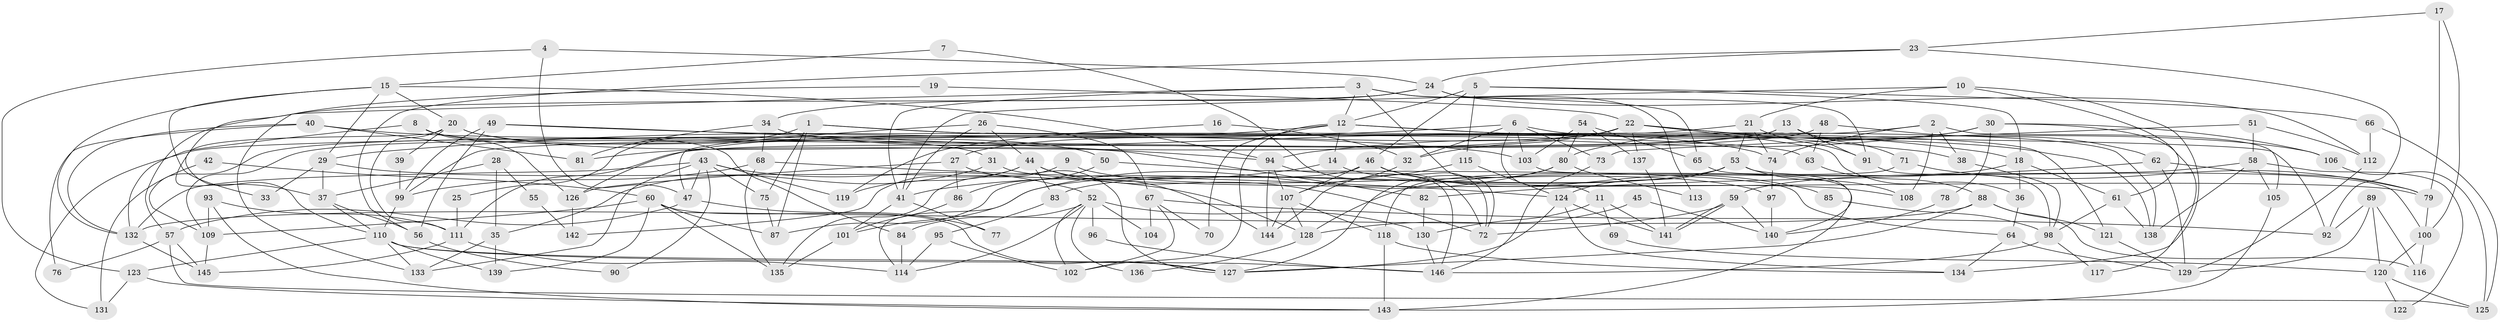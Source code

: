 // coarse degree distribution, {3: 0.136986301369863, 4: 0.2602739726027397, 6: 0.0958904109589041, 5: 0.1917808219178082, 12: 0.0273972602739726, 2: 0.1232876712328767, 7: 0.0684931506849315, 10: 0.0273972602739726, 9: 0.0273972602739726, 11: 0.0136986301369863, 8: 0.0136986301369863, 16: 0.0136986301369863}
// Generated by graph-tools (version 1.1) at 2025/53/03/04/25 21:53:13]
// undirected, 146 vertices, 292 edges
graph export_dot {
graph [start="1"]
  node [color=gray90,style=filled];
  1;
  2;
  3;
  4;
  5;
  6;
  7;
  8;
  9;
  10;
  11;
  12;
  13;
  14;
  15;
  16;
  17;
  18;
  19;
  20;
  21;
  22;
  23;
  24;
  25;
  26;
  27;
  28;
  29;
  30;
  31;
  32;
  33;
  34;
  35;
  36;
  37;
  38;
  39;
  40;
  41;
  42;
  43;
  44;
  45;
  46;
  47;
  48;
  49;
  50;
  51;
  52;
  53;
  54;
  55;
  56;
  57;
  58;
  59;
  60;
  61;
  62;
  63;
  64;
  65;
  66;
  67;
  68;
  69;
  70;
  71;
  72;
  73;
  74;
  75;
  76;
  77;
  78;
  79;
  80;
  81;
  82;
  83;
  84;
  85;
  86;
  87;
  88;
  89;
  90;
  91;
  92;
  93;
  94;
  95;
  96;
  97;
  98;
  99;
  100;
  101;
  102;
  103;
  104;
  105;
  106;
  107;
  108;
  109;
  110;
  111;
  112;
  113;
  114;
  115;
  116;
  117;
  118;
  119;
  120;
  121;
  122;
  123;
  124;
  125;
  126;
  127;
  128;
  129;
  130;
  131;
  132;
  133;
  134;
  135;
  136;
  137;
  138;
  139;
  140;
  141;
  142;
  143;
  144;
  145;
  146;
  1 -- 92;
  1 -- 75;
  1 -- 25;
  1 -- 63;
  1 -- 87;
  2 -- 105;
  2 -- 99;
  2 -- 38;
  2 -- 74;
  2 -- 108;
  3 -- 72;
  3 -- 12;
  3 -- 41;
  3 -- 65;
  3 -- 113;
  3 -- 133;
  4 -- 24;
  4 -- 47;
  4 -- 123;
  5 -- 115;
  5 -- 12;
  5 -- 18;
  5 -- 46;
  5 -- 66;
  6 -- 106;
  6 -- 29;
  6 -- 11;
  6 -- 32;
  6 -- 73;
  6 -- 103;
  7 -- 15;
  7 -- 72;
  8 -- 126;
  8 -- 132;
  8 -- 31;
  8 -- 84;
  9 -- 97;
  9 -- 135;
  10 -- 61;
  10 -- 21;
  10 -- 41;
  10 -- 134;
  11 -- 141;
  11 -- 69;
  11 -- 130;
  12 -- 14;
  12 -- 138;
  12 -- 18;
  12 -- 70;
  12 -- 102;
  12 -- 126;
  13 -- 91;
  13 -- 111;
  13 -- 71;
  13 -- 109;
  14 -- 108;
  14 -- 41;
  15 -- 132;
  15 -- 20;
  15 -- 29;
  15 -- 33;
  15 -- 94;
  16 -- 32;
  16 -- 119;
  17 -- 100;
  17 -- 79;
  17 -- 23;
  18 -- 36;
  18 -- 61;
  18 -- 128;
  19 -- 22;
  19 -- 37;
  20 -- 110;
  20 -- 111;
  20 -- 39;
  20 -- 50;
  20 -- 82;
  21 -- 74;
  21 -- 53;
  21 -- 91;
  21 -- 131;
  22 -- 121;
  22 -- 36;
  22 -- 27;
  22 -- 32;
  22 -- 38;
  22 -- 81;
  22 -- 137;
  23 -- 92;
  23 -- 24;
  23 -- 56;
  24 -- 34;
  24 -- 57;
  24 -- 91;
  24 -- 112;
  25 -- 111;
  26 -- 41;
  26 -- 44;
  26 -- 47;
  26 -- 67;
  27 -- 86;
  27 -- 126;
  27 -- 127;
  28 -- 35;
  28 -- 37;
  28 -- 55;
  29 -- 128;
  29 -- 33;
  29 -- 37;
  30 -- 80;
  30 -- 94;
  30 -- 78;
  30 -- 106;
  30 -- 117;
  31 -- 79;
  31 -- 35;
  32 -- 107;
  34 -- 68;
  34 -- 81;
  34 -- 74;
  35 -- 139;
  35 -- 133;
  36 -- 64;
  37 -- 110;
  37 -- 56;
  38 -- 98;
  39 -- 99;
  40 -- 132;
  40 -- 103;
  40 -- 76;
  40 -- 81;
  41 -- 77;
  41 -- 101;
  42 -- 60;
  42 -- 131;
  43 -- 47;
  43 -- 133;
  43 -- 52;
  43 -- 75;
  43 -- 90;
  43 -- 119;
  43 -- 132;
  44 -- 144;
  44 -- 72;
  44 -- 83;
  44 -- 119;
  44 -- 142;
  45 -- 128;
  45 -- 140;
  46 -- 107;
  46 -- 72;
  46 -- 85;
  46 -- 87;
  47 -- 57;
  47 -- 77;
  48 -- 63;
  48 -- 109;
  48 -- 62;
  49 -- 56;
  49 -- 94;
  49 -- 99;
  49 -- 138;
  50 -- 64;
  50 -- 86;
  51 -- 73;
  51 -- 112;
  51 -- 58;
  52 -- 130;
  52 -- 84;
  52 -- 96;
  52 -- 102;
  52 -- 104;
  52 -- 114;
  52 -- 136;
  53 -- 101;
  53 -- 83;
  53 -- 100;
  53 -- 108;
  53 -- 124;
  54 -- 80;
  54 -- 137;
  54 -- 65;
  54 -- 103;
  55 -- 142;
  56 -- 90;
  57 -- 145;
  57 -- 76;
  57 -- 125;
  58 -- 138;
  58 -- 59;
  58 -- 105;
  58 -- 122;
  59 -- 141;
  59 -- 141;
  59 -- 72;
  59 -- 140;
  60 -- 127;
  60 -- 87;
  60 -- 109;
  60 -- 135;
  60 -- 139;
  61 -- 98;
  61 -- 138;
  62 -- 82;
  62 -- 79;
  62 -- 129;
  63 -- 88;
  64 -- 129;
  64 -- 134;
  65 -- 140;
  66 -- 112;
  66 -- 125;
  67 -- 102;
  67 -- 70;
  67 -- 92;
  67 -- 104;
  68 -- 124;
  68 -- 99;
  68 -- 135;
  69 -- 120;
  71 -- 118;
  71 -- 79;
  73 -- 146;
  74 -- 97;
  75 -- 87;
  78 -- 140;
  79 -- 100;
  80 -- 127;
  80 -- 114;
  80 -- 113;
  82 -- 130;
  83 -- 95;
  84 -- 114;
  85 -- 98;
  86 -- 101;
  88 -- 127;
  88 -- 132;
  88 -- 116;
  88 -- 121;
  89 -- 120;
  89 -- 116;
  89 -- 92;
  89 -- 129;
  91 -- 98;
  93 -- 109;
  93 -- 143;
  93 -- 111;
  94 -- 146;
  94 -- 107;
  94 -- 144;
  95 -- 102;
  95 -- 114;
  96 -- 146;
  97 -- 140;
  98 -- 117;
  98 -- 146;
  99 -- 110;
  100 -- 116;
  100 -- 120;
  101 -- 135;
  103 -- 143;
  105 -- 143;
  106 -- 125;
  107 -- 118;
  107 -- 128;
  107 -- 144;
  109 -- 145;
  110 -- 127;
  110 -- 133;
  110 -- 123;
  110 -- 139;
  110 -- 146;
  111 -- 114;
  111 -- 145;
  112 -- 129;
  115 -- 144;
  115 -- 124;
  118 -- 143;
  118 -- 134;
  120 -- 125;
  120 -- 122;
  121 -- 129;
  123 -- 131;
  123 -- 143;
  124 -- 134;
  124 -- 127;
  124 -- 141;
  126 -- 142;
  128 -- 136;
  130 -- 146;
  132 -- 145;
  137 -- 141;
}
